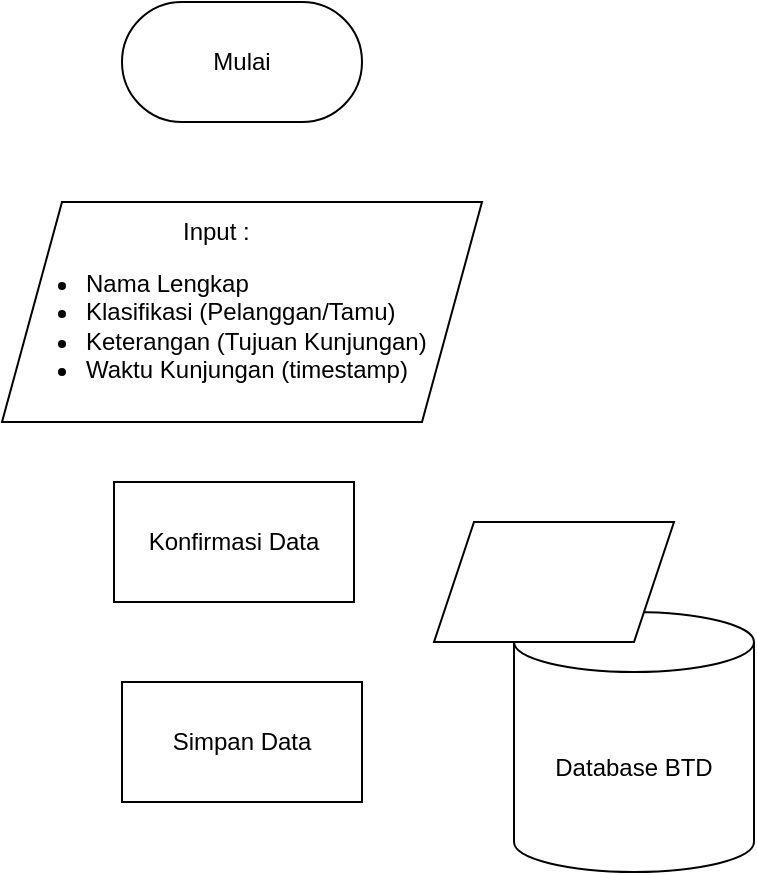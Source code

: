 <mxfile version="28.2.3">
  <diagram name="fc-BTD" id="CKKrf23XRtR4sIhERC73">
    <mxGraphModel dx="1034" dy="587" grid="1" gridSize="10" guides="1" tooltips="1" connect="1" arrows="1" fold="1" page="1" pageScale="1" pageWidth="827" pageHeight="1169" math="0" shadow="0">
      <root>
        <mxCell id="0" />
        <mxCell id="1" parent="0" />
        <mxCell id="wHczVmpkLcvk1zldVAY2-1" value="Mulai" style="rounded=1;whiteSpace=wrap;html=1;arcSize=50;" parent="1" vertex="1">
          <mxGeometry x="294" y="120" width="120" height="60" as="geometry" />
        </mxCell>
        <mxCell id="yvcsqLgFZWv69OoqPmIJ-2" value="&lt;div style=&quot;text-align: center;&quot;&gt;&lt;span style=&quot;background-color: transparent; color: light-dark(rgb(0, 0, 0), rgb(255, 255, 255));&quot;&gt;Input :&lt;/span&gt;&lt;/div&gt;&lt;div&gt;&lt;ul&gt;&lt;li&gt;Nama Lengkap&lt;/li&gt;&lt;li&gt;Klasifikasi (Pelanggan/Tamu)&lt;/li&gt;&lt;li&gt;Keterangan (Tujuan Kunjungan)&lt;/li&gt;&lt;li&gt;Waktu Kunjungan (timestamp)&lt;/li&gt;&lt;/ul&gt;&lt;/div&gt;" style="shape=parallelogram;perimeter=parallelogramPerimeter;whiteSpace=wrap;html=1;fixedSize=1;align=left;size=30;" vertex="1" parent="1">
          <mxGeometry x="234" y="220" width="240" height="110" as="geometry" />
        </mxCell>
        <mxCell id="yvcsqLgFZWv69OoqPmIJ-3" value="Database BTD" style="shape=cylinder3;whiteSpace=wrap;html=1;boundedLbl=1;backgroundOutline=1;size=15;" vertex="1" parent="1">
          <mxGeometry x="490" y="425" width="120" height="130" as="geometry" />
        </mxCell>
        <mxCell id="yvcsqLgFZWv69OoqPmIJ-6" value="Konfirmasi Data" style="rounded=0;whiteSpace=wrap;html=1;" vertex="1" parent="1">
          <mxGeometry x="290" y="360" width="120" height="60" as="geometry" />
        </mxCell>
        <mxCell id="yvcsqLgFZWv69OoqPmIJ-7" value="Simpan Data" style="rounded=0;whiteSpace=wrap;html=1;" vertex="1" parent="1">
          <mxGeometry x="294" y="460" width="120" height="60" as="geometry" />
        </mxCell>
        <mxCell id="yvcsqLgFZWv69OoqPmIJ-8" value="" style="shape=parallelogram;perimeter=parallelogramPerimeter;whiteSpace=wrap;html=1;fixedSize=1;" vertex="1" parent="1">
          <mxGeometry x="450" y="380" width="120" height="60" as="geometry" />
        </mxCell>
      </root>
    </mxGraphModel>
  </diagram>
</mxfile>
